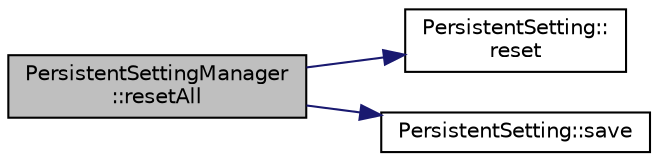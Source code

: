digraph "PersistentSettingManager::resetAll"
{
  edge [fontname="Helvetica",fontsize="10",labelfontname="Helvetica",labelfontsize="10"];
  node [fontname="Helvetica",fontsize="10",shape=record];
  rankdir="LR";
  Node56 [label="PersistentSettingManager\l::resetAll",height=0.2,width=0.4,color="black", fillcolor="grey75", style="filled", fontcolor="black"];
  Node56 -> Node57 [color="midnightblue",fontsize="10",style="solid",fontname="Helvetica"];
  Node57 [label="PersistentSetting::\lreset",height=0.2,width=0.4,color="black", fillcolor="white", style="filled",URL="$classPersistentSetting.html#a6a4b04c3f8b9a4cbb326ca20b4356c8c",tooltip="Reset the value in RAM to the default value. "];
  Node56 -> Node58 [color="midnightblue",fontsize="10",style="solid",fontname="Helvetica"];
  Node58 [label="PersistentSetting::save",height=0.2,width=0.4,color="black", fillcolor="white", style="filled",URL="$classPersistentSetting.html#a059acaec872caacd988d6caa3cd68e7a",tooltip="Save the value in RAM to EEPROM. "];
}
